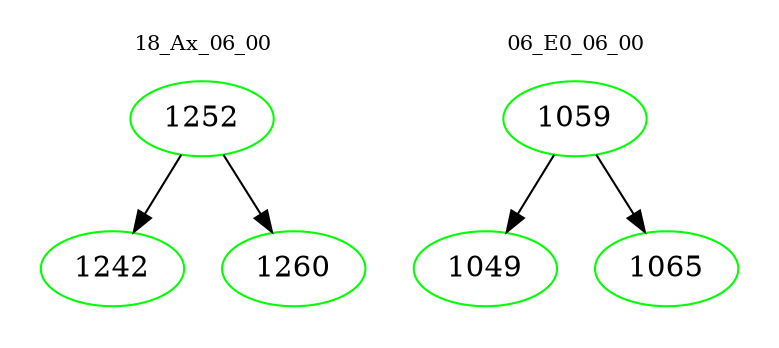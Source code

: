 digraph{
subgraph cluster_0 {
color = white
label = "18_Ax_06_00";
fontsize=10;
T0_1252 [label="1252", color="green"]
T0_1252 -> T0_1242 [color="black"]
T0_1242 [label="1242", color="green"]
T0_1252 -> T0_1260 [color="black"]
T0_1260 [label="1260", color="green"]
}
subgraph cluster_1 {
color = white
label = "06_E0_06_00";
fontsize=10;
T1_1059 [label="1059", color="green"]
T1_1059 -> T1_1049 [color="black"]
T1_1049 [label="1049", color="green"]
T1_1059 -> T1_1065 [color="black"]
T1_1065 [label="1065", color="green"]
}
}
